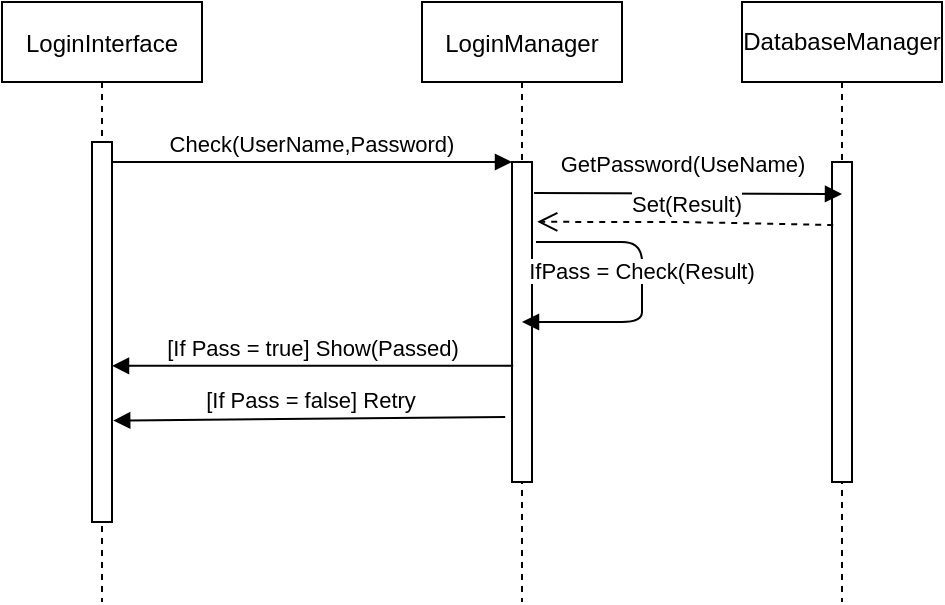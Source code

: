 <mxfile version="14.8.0" type="github">
  <diagram id="kgpKYQtTHZ0yAKxKKP6v" name="Page-1">
    <mxGraphModel dx="1038" dy="588" grid="1" gridSize="10" guides="1" tooltips="1" connect="1" arrows="1" fold="1" page="1" pageScale="1" pageWidth="850" pageHeight="1100" math="0" shadow="0">
      <root>
        <mxCell id="0" />
        <mxCell id="1" parent="0" />
        <mxCell id="3nuBFxr9cyL0pnOWT2aG-1" value="LoginInterface" style="shape=umlLifeline;perimeter=lifelinePerimeter;container=1;collapsible=0;recursiveResize=0;rounded=0;shadow=0;strokeWidth=1;" parent="1" vertex="1">
          <mxGeometry x="120" y="80" width="100" height="300" as="geometry" />
        </mxCell>
        <mxCell id="3nuBFxr9cyL0pnOWT2aG-2" value="" style="points=[];perimeter=orthogonalPerimeter;rounded=0;shadow=0;strokeWidth=1;" parent="3nuBFxr9cyL0pnOWT2aG-1" vertex="1">
          <mxGeometry x="45" y="70" width="10" height="190" as="geometry" />
        </mxCell>
        <mxCell id="3nuBFxr9cyL0pnOWT2aG-5" value="LoginManager" style="shape=umlLifeline;perimeter=lifelinePerimeter;container=1;collapsible=0;recursiveResize=0;rounded=0;shadow=0;strokeWidth=1;" parent="1" vertex="1">
          <mxGeometry x="330" y="80" width="100" height="300" as="geometry" />
        </mxCell>
        <mxCell id="3nuBFxr9cyL0pnOWT2aG-6" value="" style="points=[];perimeter=orthogonalPerimeter;rounded=0;shadow=0;strokeWidth=1;" parent="3nuBFxr9cyL0pnOWT2aG-5" vertex="1">
          <mxGeometry x="45" y="80" width="10" height="160" as="geometry" />
        </mxCell>
        <mxCell id="3nuBFxr9cyL0pnOWT2aG-9" value="IfPass = Check(Result)" style="verticalAlign=bottom;endArrow=block;shadow=0;strokeWidth=1;entryX=0.5;entryY=0.5;entryDx=0;entryDy=0;entryPerimeter=0;" parent="3nuBFxr9cyL0pnOWT2aG-5" target="3nuBFxr9cyL0pnOWT2aG-6" edge="1">
          <mxGeometry relative="1" as="geometry">
            <mxPoint x="57" y="120" as="sourcePoint" />
            <mxPoint x="57" y="160" as="targetPoint" />
            <Array as="points">
              <mxPoint x="110" y="120" />
              <mxPoint x="110" y="140" />
              <mxPoint x="110" y="160" />
            </Array>
          </mxGeometry>
        </mxCell>
        <mxCell id="3nuBFxr9cyL0pnOWT2aG-8" value="Check(UserName,Password)" style="verticalAlign=bottom;endArrow=block;entryX=0;entryY=0;shadow=0;strokeWidth=1;" parent="1" source="3nuBFxr9cyL0pnOWT2aG-2" target="3nuBFxr9cyL0pnOWT2aG-6" edge="1">
          <mxGeometry relative="1" as="geometry">
            <mxPoint x="275" y="160" as="sourcePoint" />
          </mxGeometry>
        </mxCell>
        <mxCell id="97pK0uNCLLrWp3kxw9_Q-2" value="DatabaseManager" style="shape=umlLifeline;perimeter=lifelinePerimeter;whiteSpace=wrap;html=1;container=1;collapsible=0;recursiveResize=0;outlineConnect=0;" vertex="1" parent="1">
          <mxGeometry x="490" y="80" width="100" height="300" as="geometry" />
        </mxCell>
        <mxCell id="97pK0uNCLLrWp3kxw9_Q-3" value="" style="points=[];perimeter=orthogonalPerimeter;rounded=0;shadow=0;strokeWidth=1;" vertex="1" parent="1">
          <mxGeometry x="535" y="160" width="10" height="160" as="geometry" />
        </mxCell>
        <mxCell id="97pK0uNCLLrWp3kxw9_Q-4" value="GetPassword(UseName)" style="html=1;verticalAlign=bottom;endArrow=block;exitX=1.1;exitY=0.097;exitDx=0;exitDy=0;exitPerimeter=0;" edge="1" parent="1" source="3nuBFxr9cyL0pnOWT2aG-6">
          <mxGeometry x="-0.039" y="6" width="80" relative="1" as="geometry">
            <mxPoint x="380" y="300" as="sourcePoint" />
            <mxPoint x="540" y="176" as="targetPoint" />
            <Array as="points" />
            <mxPoint as="offset" />
          </mxGeometry>
        </mxCell>
        <mxCell id="97pK0uNCLLrWp3kxw9_Q-5" value="Set(Result)" style="html=1;verticalAlign=bottom;endArrow=open;dashed=1;endSize=8;entryX=1.26;entryY=0.187;entryDx=0;entryDy=0;entryPerimeter=0;exitX=0.06;exitY=0.197;exitDx=0;exitDy=0;exitPerimeter=0;" edge="1" parent="1" source="97pK0uNCLLrWp3kxw9_Q-3" target="3nuBFxr9cyL0pnOWT2aG-6">
          <mxGeometry relative="1" as="geometry">
            <mxPoint x="530" y="190" as="sourcePoint" />
            <mxPoint x="380" y="300" as="targetPoint" />
            <Array as="points">
              <mxPoint x="460" y="190" />
            </Array>
          </mxGeometry>
        </mxCell>
        <mxCell id="97pK0uNCLLrWp3kxw9_Q-6" value="[If Pass = true] Show(Passed)" style="html=1;verticalAlign=bottom;endArrow=block;exitX=0.06;exitY=0.637;exitDx=0;exitDy=0;exitPerimeter=0;" edge="1" parent="1" source="3nuBFxr9cyL0pnOWT2aG-6" target="3nuBFxr9cyL0pnOWT2aG-2">
          <mxGeometry width="80" relative="1" as="geometry">
            <mxPoint x="380" y="300" as="sourcePoint" />
            <mxPoint x="170" y="300" as="targetPoint" />
          </mxGeometry>
        </mxCell>
        <mxCell id="97pK0uNCLLrWp3kxw9_Q-7" value="[If Pass = false] Retry" style="html=1;verticalAlign=bottom;endArrow=block;exitX=-0.34;exitY=0.797;exitDx=0;exitDy=0;exitPerimeter=0;entryX=1.06;entryY=0.733;entryDx=0;entryDy=0;entryPerimeter=0;" edge="1" parent="1" source="3nuBFxr9cyL0pnOWT2aG-6" target="3nuBFxr9cyL0pnOWT2aG-2">
          <mxGeometry width="80" relative="1" as="geometry">
            <mxPoint x="380" y="300" as="sourcePoint" />
            <mxPoint x="460" y="300" as="targetPoint" />
          </mxGeometry>
        </mxCell>
      </root>
    </mxGraphModel>
  </diagram>
</mxfile>
